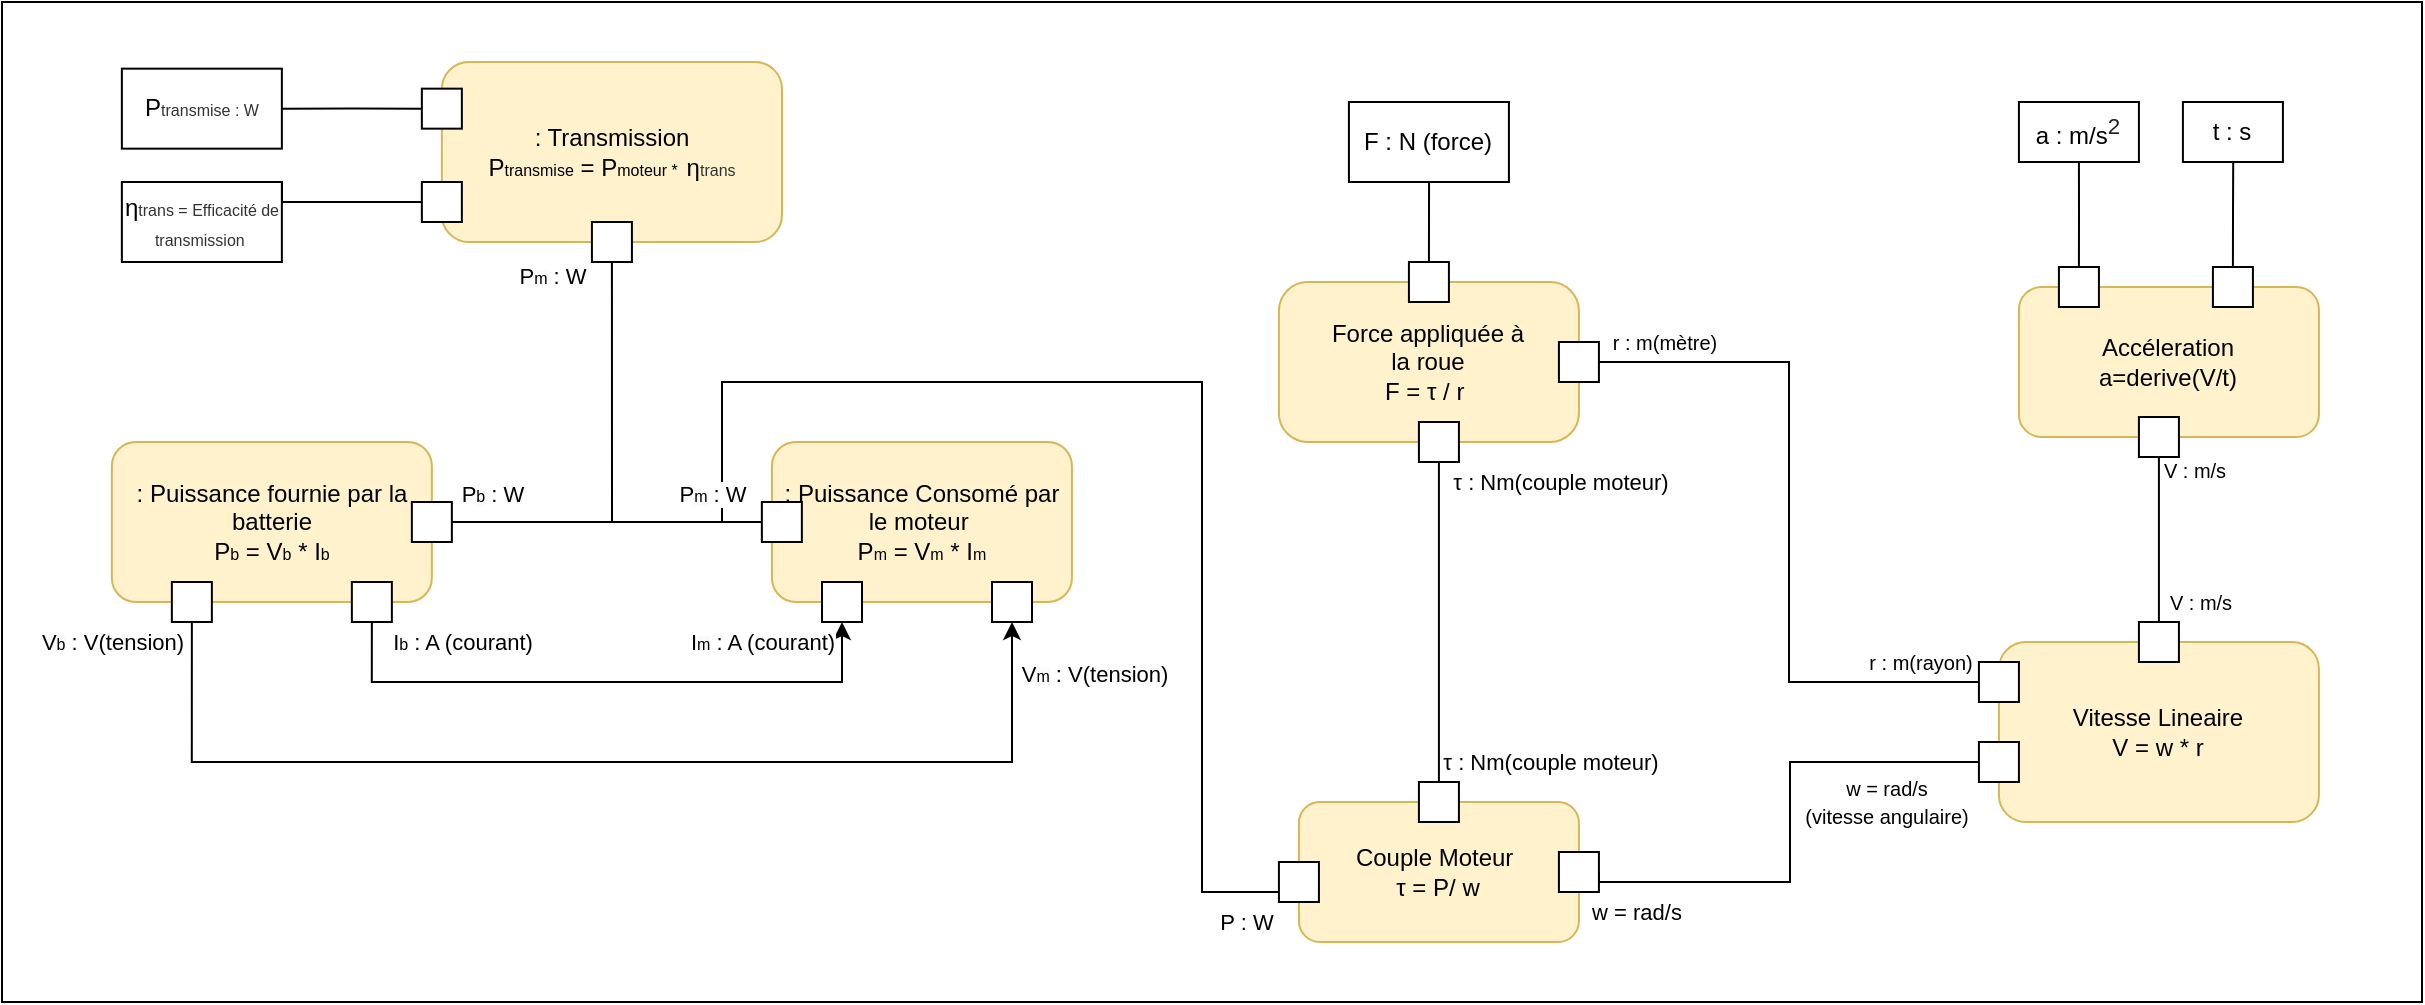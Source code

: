<mxfile version="22.1.20" type="github">
  <diagram name="Page-1" id="2GRAYQbGgwGCQ1bq4cRz">
    <mxGraphModel dx="1444" dy="764" grid="1" gridSize="10" guides="1" tooltips="1" connect="1" arrows="1" fold="1" page="1" pageScale="1" pageWidth="1654" pageHeight="2336" math="0" shadow="0">
      <root>
        <mxCell id="0" />
        <mxCell id="1" parent="0" />
        <mxCell id="86X5GCkm7_wLPRHiC9uI-2" value="" style="rounded=0;whiteSpace=wrap;html=1;fillColor=none;" vertex="1" parent="1">
          <mxGeometry x="150" y="60" width="1210" height="500" as="geometry" />
        </mxCell>
        <mxCell id="kXwI2ZC2WiuWiQ44R4r5-1" value=": Transmission&lt;br&gt;P&lt;span style=&quot;font-size: 8px;&quot;&gt;transmise&lt;/span&gt;&amp;nbsp;= P&lt;font style=&quot;font-size: 8px;&quot;&gt;moteur *&amp;nbsp;&amp;nbsp;&lt;/font&gt;&lt;font style=&quot;&quot;&gt;η&lt;font style=&quot;border-color: var(--border-color);&quot; color=&quot;#333333&quot;&gt;&lt;span style=&quot;border-color: var(--border-color); font-size: 8px;&quot;&gt;trans&lt;/span&gt;&lt;/font&gt;&lt;br&gt;&lt;/font&gt;" style="rounded=1;whiteSpace=wrap;html=1;fillColor=#fff2cc;strokeColor=#d6b656;" parent="1" vertex="1">
          <mxGeometry x="369.93" y="90" width="170.07" height="90" as="geometry" />
        </mxCell>
        <mxCell id="kXwI2ZC2WiuWiQ44R4r5-34" style="edgeStyle=orthogonalEdgeStyle;rounded=0;orthogonalLoop=1;jettySize=auto;html=1;exitX=0.5;exitY=1;exitDx=0;exitDy=0;entryX=0;entryY=0.5;entryDx=0;entryDy=0;endArrow=none;endFill=0;" parent="1" source="kXwI2ZC2WiuWiQ44R4r5-2" target="kXwI2ZC2WiuWiQ44R4r5-18" edge="1">
          <mxGeometry relative="1" as="geometry">
            <mxPoint x="450.222" y="310" as="targetPoint" />
          </mxGeometry>
        </mxCell>
        <mxCell id="kXwI2ZC2WiuWiQ44R4r5-2" value="" style="strokeColor=inherit;fillColor=inherit;gradientColor=inherit;shape=rect;html=1;fontSize=10;verticalLabelPosition=top;verticalAlign=bottom;" parent="1" vertex="1">
          <mxGeometry x="444.96" y="170" width="20" height="20" as="geometry" />
        </mxCell>
        <mxCell id="kXwI2ZC2WiuWiQ44R4r5-30" style="edgeStyle=orthogonalEdgeStyle;rounded=0;orthogonalLoop=1;jettySize=auto;html=1;exitX=0;exitY=0.5;exitDx=0;exitDy=0;endArrow=none;endFill=0;" parent="1" source="kXwI2ZC2WiuWiQ44R4r5-4" edge="1">
          <mxGeometry relative="1" as="geometry">
            <mxPoint x="290" y="113.362" as="targetPoint" />
          </mxGeometry>
        </mxCell>
        <mxCell id="kXwI2ZC2WiuWiQ44R4r5-4" value="" style="strokeColor=inherit;fillColor=inherit;gradientColor=inherit;shape=rect;html=1;fontSize=10;verticalLabelPosition=top;verticalAlign=bottom;" parent="1" vertex="1">
          <mxGeometry x="359.93" y="103.33" width="20" height="20" as="geometry" />
        </mxCell>
        <mxCell id="kXwI2ZC2WiuWiQ44R4r5-31" style="edgeStyle=orthogonalEdgeStyle;rounded=0;orthogonalLoop=1;jettySize=auto;html=1;exitX=0;exitY=0.5;exitDx=0;exitDy=0;endArrow=none;endFill=0;" parent="1" source="kXwI2ZC2WiuWiQ44R4r5-9" edge="1">
          <mxGeometry relative="1" as="geometry">
            <mxPoint x="290" y="149.884" as="targetPoint" />
            <Array as="points">
              <mxPoint x="290" y="160" />
            </Array>
          </mxGeometry>
        </mxCell>
        <mxCell id="kXwI2ZC2WiuWiQ44R4r5-9" value="" style="strokeColor=inherit;fillColor=inherit;gradientColor=inherit;shape=rect;html=1;fontSize=10;verticalLabelPosition=top;verticalAlign=bottom;" parent="1" vertex="1">
          <mxGeometry x="359.93" y="150" width="20" height="20" as="geometry" />
        </mxCell>
        <mxCell id="kXwI2ZC2WiuWiQ44R4r5-17" value=": Puissance Consomé par le moteur&amp;nbsp;&lt;br&gt;P&lt;span style=&quot;font-size: 8px;&quot;&gt;m&lt;/span&gt;&amp;nbsp;= V&lt;span style=&quot;font-size: 8px;&quot;&gt;m&lt;/span&gt;&amp;nbsp;* I&lt;span style=&quot;font-size: 8px;&quot;&gt;m&lt;/span&gt;" style="rounded=1;whiteSpace=wrap;html=1;fillColor=#fff2cc;strokeColor=#d6b656;" parent="1" vertex="1">
          <mxGeometry x="534.96" y="280" width="150" height="80" as="geometry" />
        </mxCell>
        <mxCell id="kXwI2ZC2WiuWiQ44R4r5-18" value="" style="strokeColor=inherit;fillColor=inherit;gradientColor=inherit;shape=rect;html=1;fontSize=10;verticalLabelPosition=top;verticalAlign=bottom;" parent="1" vertex="1">
          <mxGeometry x="529.93" y="310" width="20" height="20" as="geometry" />
        </mxCell>
        <mxCell id="kXwI2ZC2WiuWiQ44R4r5-19" value="" style="strokeColor=inherit;fillColor=inherit;gradientColor=inherit;shape=rect;html=1;fontSize=10;verticalLabelPosition=top;verticalAlign=bottom;" parent="1" vertex="1">
          <mxGeometry x="560" y="350" width="20" height="20" as="geometry" />
        </mxCell>
        <mxCell id="kXwI2ZC2WiuWiQ44R4r5-20" value="" style="strokeColor=inherit;fillColor=inherit;gradientColor=inherit;shape=rect;html=1;fontSize=10;verticalLabelPosition=top;verticalAlign=bottom;" parent="1" vertex="1">
          <mxGeometry x="645" y="350" width="20" height="20" as="geometry" />
        </mxCell>
        <mxCell id="kXwI2ZC2WiuWiQ44R4r5-23" value=": Puissance fournie par la batterie&lt;br&gt;P&lt;font style=&quot;font-size: 8px;&quot;&gt;b&lt;/font&gt; = V&lt;font style=&quot;border-color: var(--border-color); font-size: 8px;&quot;&gt;b&lt;/font&gt;&amp;nbsp;* I&lt;font style=&quot;font-size: 8px;&quot;&gt;b&lt;/font&gt;" style="rounded=1;whiteSpace=wrap;html=1;fillColor=#fff2cc;strokeColor=#d6b656;" parent="1" vertex="1">
          <mxGeometry x="204.93" y="280" width="160" height="80" as="geometry" />
        </mxCell>
        <mxCell id="kXwI2ZC2WiuWiQ44R4r5-37" style="edgeStyle=orthogonalEdgeStyle;rounded=0;orthogonalLoop=1;jettySize=auto;html=1;exitX=0.5;exitY=1;exitDx=0;exitDy=0;entryX=0.5;entryY=1;entryDx=0;entryDy=0;" parent="1" source="kXwI2ZC2WiuWiQ44R4r5-24" target="kXwI2ZC2WiuWiQ44R4r5-19" edge="1">
          <mxGeometry relative="1" as="geometry">
            <mxPoint x="570" y="440" as="targetPoint" />
            <Array as="points">
              <mxPoint x="335" y="400" />
              <mxPoint x="570" y="400" />
            </Array>
          </mxGeometry>
        </mxCell>
        <mxCell id="kXwI2ZC2WiuWiQ44R4r5-24" value="" style="strokeColor=inherit;fillColor=inherit;gradientColor=inherit;shape=rect;html=1;fontSize=10;verticalLabelPosition=top;verticalAlign=bottom;" parent="1" vertex="1">
          <mxGeometry x="324.93" y="350" width="20" height="20" as="geometry" />
        </mxCell>
        <mxCell id="kXwI2ZC2WiuWiQ44R4r5-25" value="V&lt;font style=&quot;border-color: var(--border-color); background-color: rgb(251, 251, 251); font-size: 8px;&quot;&gt;b&lt;/font&gt;&amp;nbsp;: V(tension)" style="edgeLabel;html=1;align=center;verticalAlign=middle;resizable=0;points=[];" parent="1" vertex="1" connectable="0">
          <mxGeometry x="204.93" y="380" as="geometry" />
        </mxCell>
        <mxCell id="kXwI2ZC2WiuWiQ44R4r5-38" style="edgeStyle=orthogonalEdgeStyle;rounded=0;orthogonalLoop=1;jettySize=auto;html=1;exitX=0.5;exitY=1;exitDx=0;exitDy=0;entryX=0.5;entryY=1;entryDx=0;entryDy=0;" parent="1" source="kXwI2ZC2WiuWiQ44R4r5-26" target="kXwI2ZC2WiuWiQ44R4r5-20" edge="1">
          <mxGeometry relative="1" as="geometry">
            <mxPoint x="650" y="430" as="targetPoint" />
            <Array as="points">
              <mxPoint x="245" y="440" />
              <mxPoint x="655" y="440" />
            </Array>
          </mxGeometry>
        </mxCell>
        <mxCell id="kXwI2ZC2WiuWiQ44R4r5-26" value="" style="strokeColor=inherit;fillColor=inherit;gradientColor=inherit;shape=rect;html=1;fontSize=10;verticalLabelPosition=top;verticalAlign=bottom;" parent="1" vertex="1">
          <mxGeometry x="234.93" y="350" width="20" height="20" as="geometry" />
        </mxCell>
        <mxCell id="kXwI2ZC2WiuWiQ44R4r5-27" value="P&lt;font style=&quot;border-color: var(--border-color); background-color: rgb(251, 251, 251); font-size: 8px;&quot;&gt;b&lt;/font&gt;&amp;nbsp;: W" style="edgeLabel;html=1;align=center;verticalAlign=middle;resizable=0;points=[];" parent="1" vertex="1" connectable="0">
          <mxGeometry x="398" y="306" as="geometry">
            <mxPoint x="-3" as="offset" />
          </mxGeometry>
        </mxCell>
        <mxCell id="kXwI2ZC2WiuWiQ44R4r5-35" style="edgeStyle=orthogonalEdgeStyle;rounded=0;orthogonalLoop=1;jettySize=auto;html=1;exitX=1;exitY=0.5;exitDx=0;exitDy=0;endArrow=none;endFill=0;entryX=0;entryY=0.75;entryDx=0;entryDy=0;" parent="1" source="kXwI2ZC2WiuWiQ44R4r5-28" target="V_PeOS1h4JGadpfZ_mjA-9" edge="1">
          <mxGeometry relative="1" as="geometry">
            <mxPoint x="750" y="500" as="targetPoint" />
            <Array as="points">
              <mxPoint x="510" y="320" />
              <mxPoint x="510" y="250" />
              <mxPoint x="750" y="250" />
              <mxPoint x="750" y="505" />
            </Array>
          </mxGeometry>
        </mxCell>
        <mxCell id="kXwI2ZC2WiuWiQ44R4r5-28" value="" style="strokeColor=inherit;fillColor=inherit;gradientColor=inherit;shape=rect;html=1;fontSize=10;verticalLabelPosition=top;verticalAlign=bottom;" parent="1" vertex="1">
          <mxGeometry x="354.93" y="310" width="20" height="20" as="geometry" />
        </mxCell>
        <mxCell id="kXwI2ZC2WiuWiQ44R4r5-29" value="I&lt;font style=&quot;border-color: var(--border-color); background-color: rgb(251, 251, 251); font-size: 8px;&quot;&gt;b&lt;/font&gt;&amp;nbsp;: A (courant)" style="edgeLabel;html=1;align=center;verticalAlign=middle;resizable=0;points=[];" parent="1" vertex="1" connectable="0">
          <mxGeometry x="379.93" y="380" as="geometry" />
        </mxCell>
        <mxCell id="kXwI2ZC2WiuWiQ44R4r5-39" value="I&lt;span style=&quot;font-size: 8px; background-color: rgb(251, 251, 251);&quot;&gt;m&lt;/span&gt;&amp;nbsp;: A (courant)" style="edgeLabel;html=1;align=center;verticalAlign=middle;resizable=0;points=[];" parent="1" vertex="1" connectable="0">
          <mxGeometry x="530" y="380.005" as="geometry" />
        </mxCell>
        <mxCell id="kXwI2ZC2WiuWiQ44R4r5-40" value="V&lt;span style=&quot;font-size: 8px; background-color: rgb(251, 251, 251);&quot;&gt;m&lt;/span&gt;&amp;nbsp;: V(tension)" style="edgeLabel;html=1;align=center;verticalAlign=middle;resizable=0;points=[];" parent="1" vertex="1" connectable="0">
          <mxGeometry x="620" y="380.001" as="geometry">
            <mxPoint x="76" y="16" as="offset" />
          </mxGeometry>
        </mxCell>
        <mxCell id="V_PeOS1h4JGadpfZ_mjA-1" value="P&lt;span style=&quot;border-color: var(--border-color); color: rgb(51, 51, 51); font-size: 8px;&quot;&gt;transmise : W&lt;/span&gt;" style="rounded=0;whiteSpace=wrap;html=1;" parent="1" vertex="1">
          <mxGeometry x="209.93" y="93.33" width="80" height="40" as="geometry" />
        </mxCell>
        <mxCell id="V_PeOS1h4JGadpfZ_mjA-2" value="η&lt;font color=&quot;#333333&quot;&gt;&lt;span style=&quot;font-size: 8px;&quot;&gt;trans = Efficacité de transmission&amp;nbsp;&lt;/span&gt;&lt;/font&gt;" style="rounded=0;whiteSpace=wrap;html=1;" parent="1" vertex="1">
          <mxGeometry x="209.93" y="150" width="80" height="40" as="geometry" />
        </mxCell>
        <mxCell id="V_PeOS1h4JGadpfZ_mjA-3" value="P&lt;span style=&quot;font-size: 8px; background-color: rgb(251, 251, 251);&quot;&gt;m&lt;/span&gt;&amp;nbsp;: W" style="edgeLabel;html=1;align=center;verticalAlign=middle;resizable=0;points=[];" parent="1" vertex="1" connectable="0">
          <mxGeometry x="399.93" y="310" as="geometry">
            <mxPoint x="25" y="-113" as="offset" />
          </mxGeometry>
        </mxCell>
        <mxCell id="V_PeOS1h4JGadpfZ_mjA-4" value="P&lt;span style=&quot;font-size: 8px; background-color: rgb(251, 251, 251);&quot;&gt;m&lt;/span&gt;&amp;nbsp;: W" style="edgeLabel;html=1;align=center;verticalAlign=middle;resizable=0;points=[];" parent="1" vertex="1" connectable="0">
          <mxGeometry x="480.0" y="419" as="geometry">
            <mxPoint x="25" y="-113" as="offset" />
          </mxGeometry>
        </mxCell>
        <mxCell id="V_PeOS1h4JGadpfZ_mjA-5" value="Force appliquée&amp;nbsp;à &lt;br&gt;la roue&lt;br&gt;F = τ / r&amp;nbsp;" style="rounded=1;whiteSpace=wrap;html=1;arcSize=18;fillColor=#fff2cc;strokeColor=#d6b656;" parent="1" vertex="1">
          <mxGeometry x="788.46" y="200" width="150" height="80" as="geometry" />
        </mxCell>
        <mxCell id="V_PeOS1h4JGadpfZ_mjA-6" value="Vitesse Lineaire&lt;br&gt;V = w * r" style="rounded=1;whiteSpace=wrap;html=1;fillColor=#fff2cc;strokeColor=#d6b656;" parent="1" vertex="1">
          <mxGeometry x="1148.46" y="380.0" width="160" height="90" as="geometry" />
        </mxCell>
        <mxCell id="V_PeOS1h4JGadpfZ_mjA-7" value="Couple Moteur&amp;nbsp;&lt;br&gt;τ = P/ w" style="rounded=1;whiteSpace=wrap;html=1;fillColor=#fff2cc;strokeColor=#d6b656;" parent="1" vertex="1">
          <mxGeometry x="798.46" y="460.0" width="140" height="70" as="geometry" />
        </mxCell>
        <mxCell id="V_PeOS1h4JGadpfZ_mjA-8" value="P : W" style="edgeLabel;html=1;align=center;verticalAlign=middle;resizable=0;points=[];" parent="1" vertex="1" connectable="0">
          <mxGeometry x="771.537" y="520" as="geometry" />
        </mxCell>
        <mxCell id="V_PeOS1h4JGadpfZ_mjA-9" value="" style="strokeColor=inherit;fillColor=inherit;gradientColor=inherit;shape=rect;html=1;fontSize=10;verticalLabelPosition=top;verticalAlign=bottom;" parent="1" vertex="1">
          <mxGeometry x="788.46" y="490.0" width="20" height="20" as="geometry" />
        </mxCell>
        <mxCell id="V_PeOS1h4JGadpfZ_mjA-10" value="" style="strokeColor=inherit;fillColor=inherit;gradientColor=inherit;shape=rect;html=1;fontSize=10;verticalLabelPosition=top;verticalAlign=bottom;" parent="1" vertex="1">
          <mxGeometry x="928.46" y="230" width="20" height="20" as="geometry" />
        </mxCell>
        <mxCell id="V_PeOS1h4JGadpfZ_mjA-11" style="edgeStyle=orthogonalEdgeStyle;rounded=0;orthogonalLoop=1;jettySize=auto;html=1;exitX=0;exitY=0.5;exitDx=0;exitDy=0;entryX=1;entryY=0.5;entryDx=0;entryDy=0;endArrow=none;endFill=0;" parent="1" source="V_PeOS1h4JGadpfZ_mjA-14" target="V_PeOS1h4JGadpfZ_mjA-25" edge="1">
          <mxGeometry relative="1" as="geometry">
            <Array as="points">
              <mxPoint x="1044" y="440" />
              <mxPoint x="1044" y="500" />
              <mxPoint x="948" y="500" />
            </Array>
          </mxGeometry>
        </mxCell>
        <mxCell id="V_PeOS1h4JGadpfZ_mjA-12" value="&lt;font style=&quot;font-size: 10px;&quot;&gt;w = rad/s &lt;br&gt;(vitesse angulaire)&lt;/font&gt;" style="edgeLabel;html=1;align=center;verticalAlign=middle;resizable=0;points=[];" parent="V_PeOS1h4JGadpfZ_mjA-11" vertex="1" connectable="0">
          <mxGeometry x="-0.692" y="2" relative="1" as="geometry">
            <mxPoint x="-7" y="18" as="offset" />
          </mxGeometry>
        </mxCell>
        <mxCell id="V_PeOS1h4JGadpfZ_mjA-13" value="w = rad/s" style="edgeLabel;html=1;align=center;verticalAlign=middle;resizable=0;points=[];" parent="V_PeOS1h4JGadpfZ_mjA-11" vertex="1" connectable="0">
          <mxGeometry x="0.818" y="1" relative="1" as="geometry">
            <mxPoint y="14" as="offset" />
          </mxGeometry>
        </mxCell>
        <mxCell id="V_PeOS1h4JGadpfZ_mjA-14" value="" style="strokeColor=inherit;fillColor=inherit;gradientColor=inherit;shape=rect;html=1;fontSize=10;verticalLabelPosition=top;verticalAlign=bottom;" parent="1" vertex="1">
          <mxGeometry x="1138.46" y="430.0" width="20" height="20" as="geometry" />
        </mxCell>
        <mxCell id="V_PeOS1h4JGadpfZ_mjA-15" style="edgeStyle=orthogonalEdgeStyle;rounded=0;orthogonalLoop=1;jettySize=auto;html=1;exitX=0;exitY=0.5;exitDx=0;exitDy=0;entryX=1;entryY=0.5;entryDx=0;entryDy=0;endArrow=none;endFill=0;" parent="1" source="V_PeOS1h4JGadpfZ_mjA-17" target="V_PeOS1h4JGadpfZ_mjA-10" edge="1">
          <mxGeometry relative="1" as="geometry" />
        </mxCell>
        <mxCell id="V_PeOS1h4JGadpfZ_mjA-16" value="&lt;font style=&quot;font-size: 10px;&quot;&gt;r : m(mètre)&lt;/font&gt;" style="edgeLabel;html=1;align=center;verticalAlign=middle;resizable=0;points=[];" parent="V_PeOS1h4JGadpfZ_mjA-15" vertex="1" connectable="0">
          <mxGeometry x="0.837" y="3" relative="1" as="geometry">
            <mxPoint x="4" y="-13" as="offset" />
          </mxGeometry>
        </mxCell>
        <mxCell id="V_PeOS1h4JGadpfZ_mjA-17" value="" style="strokeColor=inherit;fillColor=inherit;gradientColor=inherit;shape=rect;html=1;fontSize=10;verticalLabelPosition=top;verticalAlign=bottom;" parent="1" vertex="1">
          <mxGeometry x="1138.46" y="390.0" width="20" height="20" as="geometry" />
        </mxCell>
        <mxCell id="V_PeOS1h4JGadpfZ_mjA-18" value="" style="strokeColor=inherit;fillColor=inherit;gradientColor=inherit;shape=rect;html=1;fontSize=10;verticalLabelPosition=top;verticalAlign=bottom;" parent="1" vertex="1">
          <mxGeometry x="858.46" y="450.0" width="20" height="20" as="geometry" />
        </mxCell>
        <mxCell id="V_PeOS1h4JGadpfZ_mjA-19" style="edgeStyle=orthogonalEdgeStyle;rounded=0;orthogonalLoop=1;jettySize=auto;html=1;exitX=0.5;exitY=0;exitDx=0;exitDy=0;endArrow=none;endFill=0;" parent="1" source="V_PeOS1h4JGadpfZ_mjA-20" edge="1">
          <mxGeometry relative="1" as="geometry">
            <mxPoint x="863.551" y="140" as="targetPoint" />
          </mxGeometry>
        </mxCell>
        <mxCell id="V_PeOS1h4JGadpfZ_mjA-20" value="" style="strokeColor=inherit;fillColor=inherit;gradientColor=inherit;shape=rect;html=1;fontSize=10;verticalLabelPosition=top;verticalAlign=bottom;" parent="1" vertex="1">
          <mxGeometry x="853.46" y="190" width="20" height="20" as="geometry" />
        </mxCell>
        <mxCell id="V_PeOS1h4JGadpfZ_mjA-21" style="edgeStyle=orthogonalEdgeStyle;rounded=0;orthogonalLoop=1;jettySize=auto;html=1;exitX=0.5;exitY=1;exitDx=0;exitDy=0;entryX=0.5;entryY=0;entryDx=0;entryDy=0;endArrow=none;endFill=0;" parent="1" source="V_PeOS1h4JGadpfZ_mjA-24" target="V_PeOS1h4JGadpfZ_mjA-18" edge="1">
          <mxGeometry relative="1" as="geometry" />
        </mxCell>
        <mxCell id="V_PeOS1h4JGadpfZ_mjA-22" value="τ : Nm(couple moteur)" style="edgeLabel;html=1;align=center;verticalAlign=middle;resizable=0;points=[];" parent="V_PeOS1h4JGadpfZ_mjA-21" vertex="1" connectable="0">
          <mxGeometry x="0.859" y="1" relative="1" as="geometry">
            <mxPoint x="54" y="1" as="offset" />
          </mxGeometry>
        </mxCell>
        <mxCell id="V_PeOS1h4JGadpfZ_mjA-23" value="τ : Nm(couple moteur)" style="edgeLabel;html=1;align=center;verticalAlign=middle;resizable=0;points=[];" parent="V_PeOS1h4JGadpfZ_mjA-21" vertex="1" connectable="0">
          <mxGeometry x="-0.881" relative="1" as="geometry">
            <mxPoint x="60" as="offset" />
          </mxGeometry>
        </mxCell>
        <mxCell id="V_PeOS1h4JGadpfZ_mjA-24" value="" style="strokeColor=inherit;fillColor=inherit;gradientColor=inherit;shape=rect;html=1;fontSize=10;verticalLabelPosition=top;verticalAlign=bottom;" parent="1" vertex="1">
          <mxGeometry x="858.46" y="270.0" width="20" height="20" as="geometry" />
        </mxCell>
        <mxCell id="V_PeOS1h4JGadpfZ_mjA-25" value="" style="strokeColor=inherit;fillColor=inherit;gradientColor=inherit;shape=rect;html=1;fontSize=10;verticalLabelPosition=top;verticalAlign=bottom;" parent="1" vertex="1">
          <mxGeometry x="928.46" y="485.0" width="20" height="20" as="geometry" />
        </mxCell>
        <mxCell id="V_PeOS1h4JGadpfZ_mjA-26" value="Accéleration&lt;br&gt;a=derive(V/t)" style="rounded=1;whiteSpace=wrap;html=1;fillColor=#fff2cc;strokeColor=#d6b656;" parent="1" vertex="1">
          <mxGeometry x="1158.46" y="202.5" width="150" height="75" as="geometry" />
        </mxCell>
        <mxCell id="V_PeOS1h4JGadpfZ_mjA-27" style="edgeStyle=orthogonalEdgeStyle;rounded=0;orthogonalLoop=1;jettySize=auto;html=1;exitX=0.5;exitY=1;exitDx=0;exitDy=0;entryX=0.5;entryY=0;entryDx=0;entryDy=0;endArrow=none;endFill=0;" parent="1" source="V_PeOS1h4JGadpfZ_mjA-30" target="V_PeOS1h4JGadpfZ_mjA-35" edge="1">
          <mxGeometry relative="1" as="geometry">
            <Array as="points" />
          </mxGeometry>
        </mxCell>
        <mxCell id="V_PeOS1h4JGadpfZ_mjA-28" value="&lt;font style=&quot;font-size: 10px;&quot;&gt;V : m/s&lt;/font&gt;" style="edgeLabel;html=1;align=center;verticalAlign=middle;resizable=0;points=[];" parent="V_PeOS1h4JGadpfZ_mjA-27" vertex="1" connectable="0">
          <mxGeometry x="-0.721" y="-1" relative="1" as="geometry">
            <mxPoint x="18" y="-5" as="offset" />
          </mxGeometry>
        </mxCell>
        <mxCell id="V_PeOS1h4JGadpfZ_mjA-29" value="&lt;font style=&quot;font-size: 10px;&quot;&gt;V : m/s&lt;/font&gt;" style="edgeLabel;html=1;align=center;verticalAlign=middle;resizable=0;points=[];" parent="V_PeOS1h4JGadpfZ_mjA-27" vertex="1" connectable="0">
          <mxGeometry x="0.749" y="-2" relative="1" as="geometry">
            <mxPoint x="22" as="offset" />
          </mxGeometry>
        </mxCell>
        <mxCell id="V_PeOS1h4JGadpfZ_mjA-30" value="" style="strokeColor=inherit;fillColor=inherit;gradientColor=inherit;shape=rect;html=1;fontSize=10;verticalLabelPosition=top;verticalAlign=bottom;" parent="1" vertex="1">
          <mxGeometry x="1218.46" y="267.5" width="20" height="20" as="geometry" />
        </mxCell>
        <mxCell id="V_PeOS1h4JGadpfZ_mjA-31" style="edgeStyle=orthogonalEdgeStyle;rounded=0;orthogonalLoop=1;jettySize=auto;html=1;exitX=0.5;exitY=0;exitDx=0;exitDy=0;endArrow=none;endFill=0;" parent="1" source="V_PeOS1h4JGadpfZ_mjA-32" edge="1">
          <mxGeometry relative="1" as="geometry">
            <mxPoint x="1188.46" y="140" as="targetPoint" />
          </mxGeometry>
        </mxCell>
        <mxCell id="V_PeOS1h4JGadpfZ_mjA-32" value="" style="strokeColor=inherit;fillColor=inherit;gradientColor=inherit;shape=rect;html=1;fontSize=10;verticalLabelPosition=top;verticalAlign=bottom;" parent="1" vertex="1">
          <mxGeometry x="1178.46" y="192.5" width="20" height="20" as="geometry" />
        </mxCell>
        <mxCell id="V_PeOS1h4JGadpfZ_mjA-33" style="edgeStyle=orthogonalEdgeStyle;rounded=0;orthogonalLoop=1;jettySize=auto;html=1;exitX=0.5;exitY=0;exitDx=0;exitDy=0;endArrow=none;endFill=0;" parent="1" source="V_PeOS1h4JGadpfZ_mjA-34" edge="1">
          <mxGeometry relative="1" as="geometry">
            <mxPoint x="1265.603" y="140" as="targetPoint" />
          </mxGeometry>
        </mxCell>
        <mxCell id="V_PeOS1h4JGadpfZ_mjA-34" value="" style="strokeColor=inherit;fillColor=inherit;gradientColor=inherit;shape=rect;html=1;fontSize=10;verticalLabelPosition=top;verticalAlign=bottom;" parent="1" vertex="1">
          <mxGeometry x="1255.46" y="192.5" width="20" height="20" as="geometry" />
        </mxCell>
        <mxCell id="V_PeOS1h4JGadpfZ_mjA-35" value="" style="strokeColor=inherit;fillColor=inherit;gradientColor=inherit;shape=rect;html=1;fontSize=10;verticalLabelPosition=top;verticalAlign=bottom;" parent="1" vertex="1">
          <mxGeometry x="1218.46" y="370.0" width="20" height="20" as="geometry" />
        </mxCell>
        <mxCell id="V_PeOS1h4JGadpfZ_mjA-36" value="F : N (force)" style="rounded=0;whiteSpace=wrap;html=1;" parent="1" vertex="1">
          <mxGeometry x="823.46" y="110.0" width="80" height="40" as="geometry" />
        </mxCell>
        <mxCell id="V_PeOS1h4JGadpfZ_mjA-37" value="&lt;font style=&quot;font-size: 10px;&quot;&gt;r : m(rayon)&lt;/font&gt;" style="edgeLabel;html=1;align=center;verticalAlign=middle;resizable=0;points=[];" parent="1" vertex="1" connectable="0">
          <mxGeometry x="1108.461" y="390.0" as="geometry" />
        </mxCell>
        <mxCell id="V_PeOS1h4JGadpfZ_mjA-38" value="a :&amp;nbsp;m/s&lt;sup style=&quot;line-height: 1; font-size: 11.2px; color: rgb(32, 33, 34); font-family: sans-serif; text-align: start; background-color: rgb(255, 255, 255);&quot;&gt;2&lt;/sup&gt;" style="rounded=0;whiteSpace=wrap;html=1;" parent="1" vertex="1">
          <mxGeometry x="1158.46" y="110.0" width="60" height="30" as="geometry" />
        </mxCell>
        <mxCell id="V_PeOS1h4JGadpfZ_mjA-39" value="t : s" style="rounded=0;whiteSpace=wrap;html=1;" parent="1" vertex="1">
          <mxGeometry x="1240.46" y="110.0" width="50" height="30" as="geometry" />
        </mxCell>
      </root>
    </mxGraphModel>
  </diagram>
</mxfile>
